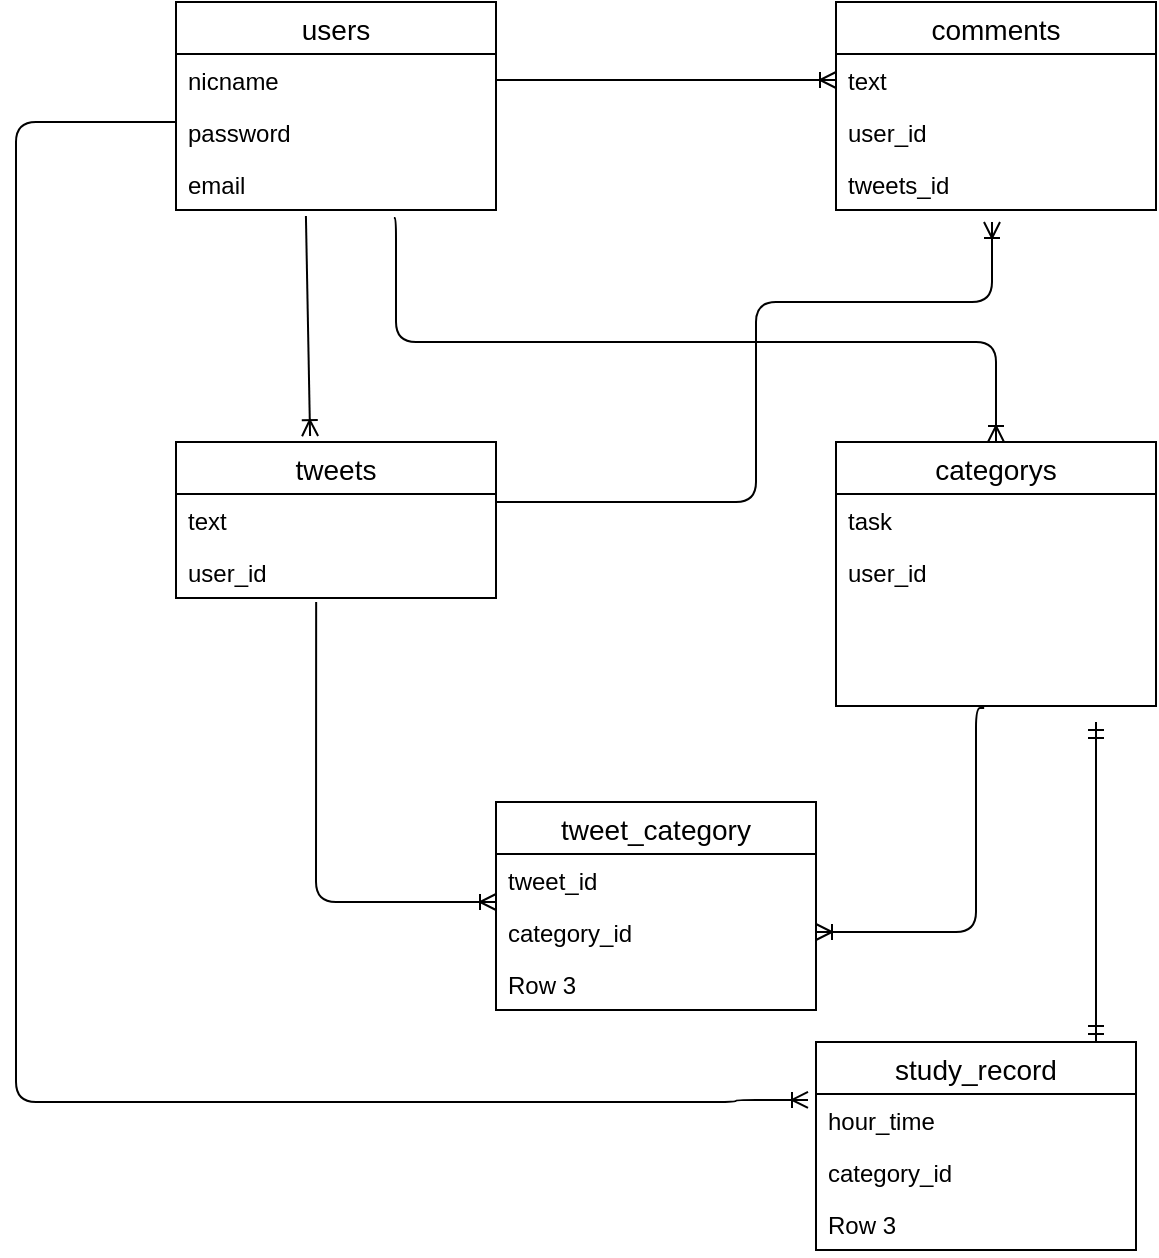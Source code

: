 <mxfile version="13.1.3">
    <diagram id="6hGFLwfOUW9BJ-s0fimq" name="Page-1">
        <mxGraphModel dx="728" dy="427" grid="1" gridSize="10" guides="1" tooltips="1" connect="1" arrows="1" fold="1" page="1" pageScale="1" pageWidth="827" pageHeight="1169" math="0" shadow="0">
            <root>
                <mxCell id="0"/>
                <mxCell id="1" parent="0"/>
                <mxCell id="14" value="tweets" style="swimlane;fontStyle=0;childLayout=stackLayout;horizontal=1;startSize=26;horizontalStack=0;resizeParent=1;resizeParentMax=0;resizeLast=0;collapsible=1;marginBottom=0;align=center;fontSize=14;" parent="1" vertex="1">
                    <mxGeometry x="110" y="340" width="160" height="78" as="geometry"/>
                </mxCell>
                <mxCell id="15" value="text" style="text;strokeColor=none;fillColor=none;spacingLeft=4;spacingRight=4;overflow=hidden;rotatable=0;points=[[0,0.5],[1,0.5]];portConstraint=eastwest;fontSize=12;" parent="14" vertex="1">
                    <mxGeometry y="26" width="160" height="26" as="geometry"/>
                </mxCell>
                <mxCell id="17" value="user_id" style="text;strokeColor=none;fillColor=none;spacingLeft=4;spacingRight=4;overflow=hidden;rotatable=0;points=[[0,0.5],[1,0.5]];portConstraint=eastwest;fontSize=12;" parent="14" vertex="1">
                    <mxGeometry y="52" width="160" height="26" as="geometry"/>
                </mxCell>
                <mxCell id="10" value="users" style="swimlane;fontStyle=0;childLayout=stackLayout;horizontal=1;startSize=26;horizontalStack=0;resizeParent=1;resizeParentMax=0;resizeLast=0;collapsible=1;marginBottom=0;align=center;fontSize=14;" parent="1" vertex="1">
                    <mxGeometry x="110" y="120" width="160" height="104" as="geometry"/>
                </mxCell>
                <mxCell id="11" value="nicname" style="text;strokeColor=none;fillColor=none;spacingLeft=4;spacingRight=4;overflow=hidden;rotatable=0;points=[[0,0.5],[1,0.5]];portConstraint=eastwest;fontSize=12;" parent="10" vertex="1">
                    <mxGeometry y="26" width="160" height="26" as="geometry"/>
                </mxCell>
                <mxCell id="12" value="password" style="text;strokeColor=none;fillColor=none;spacingLeft=4;spacingRight=4;overflow=hidden;rotatable=0;points=[[0,0.5],[1,0.5]];portConstraint=eastwest;fontSize=12;" parent="10" vertex="1">
                    <mxGeometry y="52" width="160" height="26" as="geometry"/>
                </mxCell>
                <mxCell id="13" value="email" style="text;strokeColor=none;fillColor=none;spacingLeft=4;spacingRight=4;overflow=hidden;rotatable=0;points=[[0,0.5],[1,0.5]];portConstraint=eastwest;fontSize=12;" parent="10" vertex="1">
                    <mxGeometry y="78" width="160" height="26" as="geometry"/>
                </mxCell>
                <mxCell id="2" value="comments" style="swimlane;fontStyle=0;childLayout=stackLayout;horizontal=1;startSize=26;horizontalStack=0;resizeParent=1;resizeParentMax=0;resizeLast=0;collapsible=1;marginBottom=0;align=center;fontSize=14;" parent="1" vertex="1">
                    <mxGeometry x="440" y="120" width="160" height="104" as="geometry"/>
                </mxCell>
                <mxCell id="3" value="text" style="text;strokeColor=none;fillColor=none;spacingLeft=4;spacingRight=4;overflow=hidden;rotatable=0;points=[[0,0.5],[1,0.5]];portConstraint=eastwest;fontSize=12;" parent="2" vertex="1">
                    <mxGeometry y="26" width="160" height="26" as="geometry"/>
                </mxCell>
                <mxCell id="4" value="user_id" style="text;strokeColor=none;fillColor=none;spacingLeft=4;spacingRight=4;overflow=hidden;rotatable=0;points=[[0,0.5],[1,0.5]];portConstraint=eastwest;fontSize=12;" parent="2" vertex="1">
                    <mxGeometry y="52" width="160" height="26" as="geometry"/>
                </mxCell>
                <mxCell id="5" value="tweets_id" style="text;strokeColor=none;fillColor=none;spacingLeft=4;spacingRight=4;overflow=hidden;rotatable=0;points=[[0,0.5],[1,0.5]];portConstraint=eastwest;fontSize=12;" parent="2" vertex="1">
                    <mxGeometry y="78" width="160" height="26" as="geometry"/>
                </mxCell>
                <mxCell id="6" value="categorys" style="swimlane;fontStyle=0;childLayout=stackLayout;horizontal=1;startSize=26;horizontalStack=0;resizeParent=1;resizeParentMax=0;resizeLast=0;collapsible=1;marginBottom=0;align=center;fontSize=14;" parent="1" vertex="1">
                    <mxGeometry x="440" y="340" width="160" height="132" as="geometry"/>
                </mxCell>
                <mxCell id="7" value="task" style="text;strokeColor=none;fillColor=none;spacingLeft=4;spacingRight=4;overflow=hidden;rotatable=0;points=[[0,0.5],[1,0.5]];portConstraint=eastwest;fontSize=12;" parent="6" vertex="1">
                    <mxGeometry y="26" width="160" height="26" as="geometry"/>
                </mxCell>
                <mxCell id="8" value="user_id" style="text;strokeColor=none;fillColor=none;spacingLeft=4;spacingRight=4;overflow=hidden;rotatable=0;points=[[0,0.5],[1,0.5]];portConstraint=eastwest;fontSize=12;" parent="6" vertex="1">
                    <mxGeometry y="52" width="160" height="80" as="geometry"/>
                </mxCell>
                <mxCell id="18" value="" style="edgeStyle=entityRelationEdgeStyle;fontSize=12;html=1;endArrow=ERoneToMany;exitX=1;exitY=0.5;exitDx=0;exitDy=0;entryX=0;entryY=0.5;entryDx=0;entryDy=0;" parent="1" source="11" target="3" edge="1">
                    <mxGeometry width="100" height="100" relative="1" as="geometry">
                        <mxPoint x="310" y="160" as="sourcePoint"/>
                        <mxPoint x="410" y="60" as="targetPoint"/>
                    </mxGeometry>
                </mxCell>
                <mxCell id="22" value="" style="fontSize=12;html=1;endArrow=ERoneToMany;entryX=0.419;entryY=-0.038;entryDx=0;entryDy=0;entryPerimeter=0;exitX=0.406;exitY=1.115;exitDx=0;exitDy=0;exitPerimeter=0;" parent="1" source="13" target="14" edge="1">
                    <mxGeometry width="100" height="100" relative="1" as="geometry">
                        <mxPoint x="156" y="250" as="sourcePoint"/>
                        <mxPoint x="186" y="320" as="targetPoint"/>
                    </mxGeometry>
                </mxCell>
                <mxCell id="23" value="" style="edgeStyle=orthogonalEdgeStyle;fontSize=12;html=1;endArrow=ERoneToMany;entryX=0.5;entryY=0;entryDx=0;entryDy=0;exitX=0.681;exitY=1.154;exitDx=0;exitDy=0;exitPerimeter=0;" parent="1" source="13" target="6" edge="1">
                    <mxGeometry width="100" height="100" relative="1" as="geometry">
                        <mxPoint x="220" y="250" as="sourcePoint"/>
                        <mxPoint x="530" y="290" as="targetPoint"/>
                        <Array as="points">
                            <mxPoint x="220" y="228"/>
                            <mxPoint x="220" y="290"/>
                            <mxPoint x="520" y="290"/>
                        </Array>
                    </mxGeometry>
                </mxCell>
                <mxCell id="25" value="" style="edgeStyle=orthogonalEdgeStyle;fontSize=12;html=1;endArrow=ERoneToMany;" parent="1" edge="1">
                    <mxGeometry width="100" height="100" relative="1" as="geometry">
                        <mxPoint x="270" y="370" as="sourcePoint"/>
                        <mxPoint x="518" y="230" as="targetPoint"/>
                        <Array as="points">
                            <mxPoint x="400" y="370"/>
                            <mxPoint x="400" y="270"/>
                            <mxPoint x="518" y="270"/>
                        </Array>
                    </mxGeometry>
                </mxCell>
                <mxCell id="26" value="tweet_category" style="swimlane;fontStyle=0;childLayout=stackLayout;horizontal=1;startSize=26;horizontalStack=0;resizeParent=1;resizeParentMax=0;resizeLast=0;collapsible=1;marginBottom=0;align=center;fontSize=14;" parent="1" vertex="1">
                    <mxGeometry x="270" y="520" width="160" height="104" as="geometry"/>
                </mxCell>
                <mxCell id="27" value="tweet_id" style="text;strokeColor=none;fillColor=none;spacingLeft=4;spacingRight=4;overflow=hidden;rotatable=0;points=[[0,0.5],[1,0.5]];portConstraint=eastwest;fontSize=12;" parent="26" vertex="1">
                    <mxGeometry y="26" width="160" height="26" as="geometry"/>
                </mxCell>
                <mxCell id="28" value="category_id" style="text;strokeColor=none;fillColor=none;spacingLeft=4;spacingRight=4;overflow=hidden;rotatable=0;points=[[0,0.5],[1,0.5]];portConstraint=eastwest;fontSize=12;" parent="26" vertex="1">
                    <mxGeometry y="52" width="160" height="26" as="geometry"/>
                </mxCell>
                <mxCell id="29" value="Row 3" style="text;strokeColor=none;fillColor=none;spacingLeft=4;spacingRight=4;overflow=hidden;rotatable=0;points=[[0,0.5],[1,0.5]];portConstraint=eastwest;fontSize=12;" parent="26" vertex="1">
                    <mxGeometry y="78" width="160" height="26" as="geometry"/>
                </mxCell>
                <mxCell id="30" value="" style="edgeStyle=elbowEdgeStyle;fontSize=12;html=1;endArrow=ERoneToMany;exitX=0.438;exitY=1.077;exitDx=0;exitDy=0;exitPerimeter=0;" parent="1" edge="1" source="17">
                    <mxGeometry width="100" height="100" relative="1" as="geometry">
                        <mxPoint x="180" y="449" as="sourcePoint"/>
                        <mxPoint x="270" y="570" as="targetPoint"/>
                        <Array as="points">
                            <mxPoint x="180" y="520"/>
                        </Array>
                    </mxGeometry>
                </mxCell>
                <mxCell id="37" value="study_record" style="swimlane;fontStyle=0;childLayout=stackLayout;horizontal=1;startSize=26;horizontalStack=0;resizeParent=1;resizeParentMax=0;resizeLast=0;collapsible=1;marginBottom=0;align=center;fontSize=14;" vertex="1" parent="1">
                    <mxGeometry x="430" y="640" width="160" height="104" as="geometry"/>
                </mxCell>
                <mxCell id="38" value="hour_time" style="text;strokeColor=none;fillColor=none;spacingLeft=4;spacingRight=4;overflow=hidden;rotatable=0;points=[[0,0.5],[1,0.5]];portConstraint=eastwest;fontSize=12;" vertex="1" parent="37">
                    <mxGeometry y="26" width="160" height="26" as="geometry"/>
                </mxCell>
                <mxCell id="39" value="category_id" style="text;strokeColor=none;fillColor=none;spacingLeft=4;spacingRight=4;overflow=hidden;rotatable=0;points=[[0,0.5],[1,0.5]];portConstraint=eastwest;fontSize=12;" vertex="1" parent="37">
                    <mxGeometry y="52" width="160" height="26" as="geometry"/>
                </mxCell>
                <mxCell id="40" value="Row 3" style="text;strokeColor=none;fillColor=none;spacingLeft=4;spacingRight=4;overflow=hidden;rotatable=0;points=[[0,0.5],[1,0.5]];portConstraint=eastwest;fontSize=12;" vertex="1" parent="37">
                    <mxGeometry y="78" width="160" height="26" as="geometry"/>
                </mxCell>
                <mxCell id="53" value="" style="edgeStyle=elbowEdgeStyle;fontSize=12;html=1;endArrow=ERoneToMany;entryX=1;entryY=0.5;entryDx=0;entryDy=0;exitX=0.463;exitY=1.013;exitDx=0;exitDy=0;exitPerimeter=0;" edge="1" parent="1" source="8" target="28">
                    <mxGeometry width="100" height="100" relative="1" as="geometry">
                        <mxPoint x="510" y="520" as="sourcePoint"/>
                        <mxPoint x="480" y="610" as="targetPoint"/>
                        <Array as="points">
                            <mxPoint x="510" y="585"/>
                        </Array>
                    </mxGeometry>
                </mxCell>
                <mxCell id="54" value="" style="edgeStyle=elbowEdgeStyle;fontSize=12;html=1;endArrow=ERmandOne;startArrow=ERmandOne;" edge="1" parent="1">
                    <mxGeometry width="100" height="100" relative="1" as="geometry">
                        <mxPoint x="570" y="640" as="sourcePoint"/>
                        <mxPoint x="570" y="480" as="targetPoint"/>
                    </mxGeometry>
                </mxCell>
                <mxCell id="55" value="" style="fontSize=12;html=1;endArrow=ERoneToMany;edgeStyle=orthogonalEdgeStyle;elbow=vertical;entryX=-0.025;entryY=0.115;entryDx=0;entryDy=0;entryPerimeter=0;" edge="1" parent="1" target="38">
                    <mxGeometry width="100" height="100" relative="1" as="geometry">
                        <mxPoint x="110" y="180" as="sourcePoint"/>
                        <mxPoint x="390" y="670" as="targetPoint"/>
                        <Array as="points">
                            <mxPoint x="30" y="180"/>
                            <mxPoint x="30" y="670"/>
                            <mxPoint x="390" y="670"/>
                            <mxPoint x="390" y="669"/>
                        </Array>
                    </mxGeometry>
                </mxCell>
            </root>
        </mxGraphModel>
    </diagram>
</mxfile>